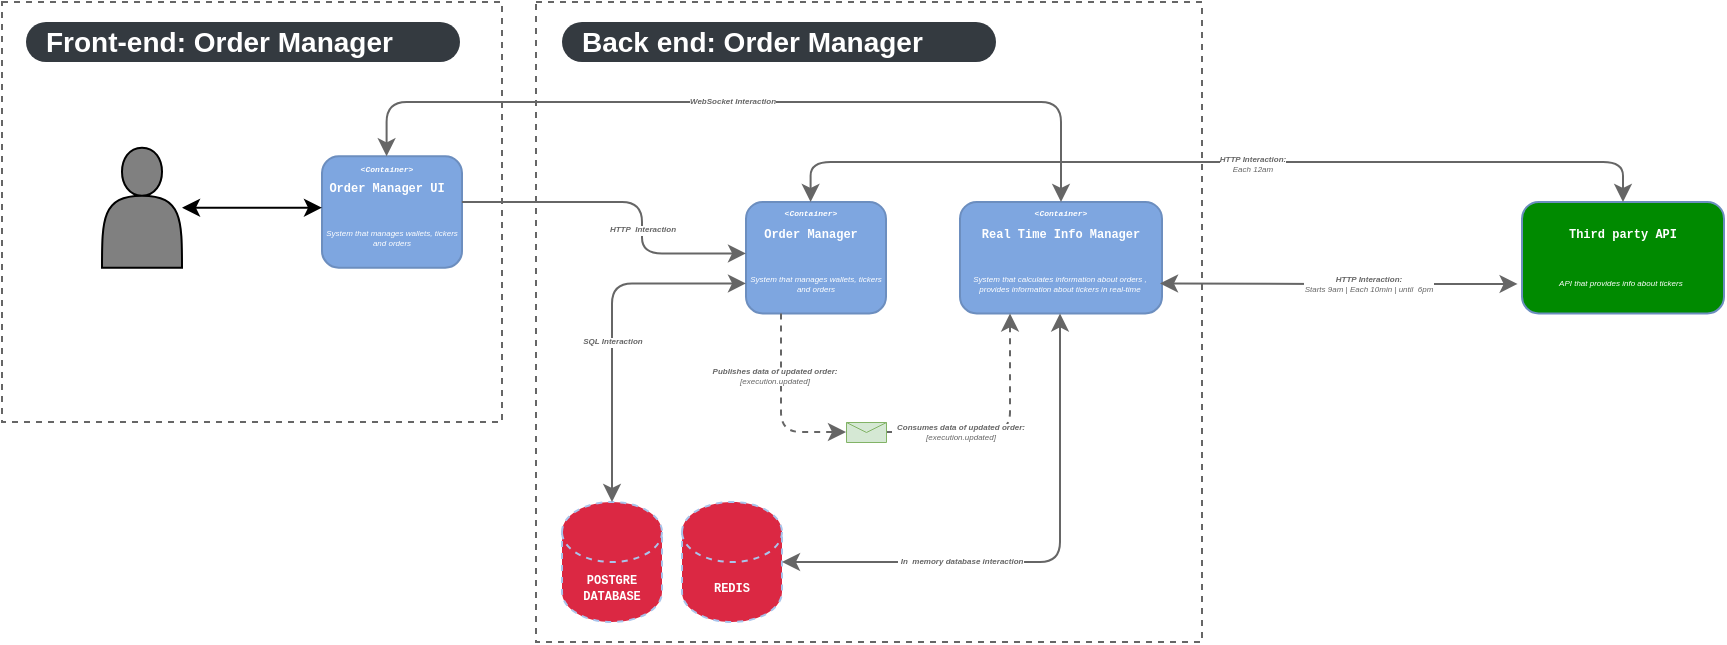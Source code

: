 <mxfile version="20.7.4" type="github">
  <diagram id="G8-z9XxRLCdR_GGqDWJ_" name="UML">
    <mxGraphModel dx="965" dy="-796" grid="1" gridSize="10" guides="1" tooltips="1" connect="1" arrows="1" fold="1" page="1" pageScale="1" pageWidth="827" pageHeight="1169" math="0" shadow="0">
      <root>
        <mxCell id="0" />
        <mxCell id="1" parent="0" />
        <mxCell id="j_ZHUDLepbIBqZkPZ3a7-9" value="" style="rounded=0;whiteSpace=wrap;html=1;fontSize=4;fillColor=none;dashed=1;fontColor=#666666;strokeColor=#666666;" parent="1" vertex="1">
          <mxGeometry x="827" y="1670" width="333" height="320" as="geometry" />
        </mxCell>
        <mxCell id="QPstVVdOQ1XcHwnL6DTK-19" value="&lt;span style=&quot;font-size: 6px;&quot;&gt;&lt;b&gt;POSTGRE&lt;br&gt;DATABASE&lt;/b&gt;&lt;/span&gt;" style="shape=cylinder3;whiteSpace=wrap;html=1;boundedLbl=1;backgroundOutline=1;size=15;dashed=1;fontFamily=Courier New;fontSize=4;fontColor=#FFFFFF;fillColor=#DB2843;strokeColor=#A9C4EB;align=center;" parent="1" vertex="1">
          <mxGeometry x="840" y="1920" width="50" height="60" as="geometry" />
        </mxCell>
        <mxCell id="QPstVVdOQ1XcHwnL6DTK-14" value="" style="group" parent="1" vertex="1" connectable="0">
          <mxGeometry x="932" y="1770" width="200" height="55.71" as="geometry" />
        </mxCell>
        <mxCell id="QPstVVdOQ1XcHwnL6DTK-15" value="" style="rounded=1;whiteSpace=wrap;html=1;fillColor=#7EA6E0;strokeColor=#6c8ebf;" parent="QPstVVdOQ1XcHwnL6DTK-14" vertex="1">
          <mxGeometry width="70" height="55.71" as="geometry" />
        </mxCell>
        <mxCell id="QPstVVdOQ1XcHwnL6DTK-16" value="&lt;font size=&quot;1&quot; color=&quot;#ffffff&quot; face=&quot;Courier New&quot; style=&quot;&quot;&gt;&lt;b style=&quot;font-size: 6px;&quot;&gt;Order Manager&lt;/b&gt;&lt;/font&gt;" style="text;html=1;strokeColor=none;fillColor=none;align=center;verticalAlign=middle;whiteSpace=wrap;rounded=0;" parent="QPstVVdOQ1XcHwnL6DTK-14" vertex="1">
          <mxGeometry y="6.964" width="64.6" height="13.927" as="geometry" />
        </mxCell>
        <mxCell id="QPstVVdOQ1XcHwnL6DTK-17" value="&lt;font size=&quot;1&quot; color=&quot;#ffffff&quot; face=&quot;Courier New&quot; style=&quot;&quot;&gt;&lt;b style=&quot;&quot;&gt;&lt;i style=&quot;font-size: 4px;&quot;&gt;&amp;lt;Container&amp;gt;&lt;/i&gt;&lt;/b&gt;&lt;/font&gt;" style="text;html=1;strokeColor=none;fillColor=none;align=center;verticalAlign=middle;whiteSpace=wrap;rounded=0;" parent="QPstVVdOQ1XcHwnL6DTK-14" vertex="1">
          <mxGeometry width="64.6" height="6.964" as="geometry" />
        </mxCell>
        <mxCell id="QPstVVdOQ1XcHwnL6DTK-27" value="&lt;i&gt;&lt;font color=&quot;#ffffff&quot;&gt;System that manages wallets, tickers and orders&lt;/font&gt;&lt;/i&gt;" style="text;html=1;strokeColor=none;fillColor=none;align=center;verticalAlign=middle;whiteSpace=wrap;rounded=0;dashed=1;fontFamily=Helvetica;fontSize=4;fontColor=#666666;" parent="QPstVVdOQ1XcHwnL6DTK-14" vertex="1">
          <mxGeometry y="25.71" width="70" height="30" as="geometry" />
        </mxCell>
        <mxCell id="QPstVVdOQ1XcHwnL6DTK-21" value="" style="group" parent="1" vertex="1" connectable="0">
          <mxGeometry x="1039" y="1770" width="101" height="55.71" as="geometry" />
        </mxCell>
        <mxCell id="QPstVVdOQ1XcHwnL6DTK-22" value="" style="rounded=1;whiteSpace=wrap;html=1;fillColor=#7EA6E0;strokeColor=#6c8ebf;" parent="QPstVVdOQ1XcHwnL6DTK-21" vertex="1">
          <mxGeometry width="101" height="55.71" as="geometry" />
        </mxCell>
        <mxCell id="QPstVVdOQ1XcHwnL6DTK-23" value="&lt;font size=&quot;1&quot; color=&quot;#ffffff&quot; face=&quot;Courier New&quot; style=&quot;&quot;&gt;&lt;b style=&quot;font-size: 6px;&quot;&gt;Real Time Info Manager&lt;/b&gt;&lt;/font&gt;" style="text;html=1;strokeColor=none;fillColor=none;align=center;verticalAlign=middle;whiteSpace=wrap;rounded=0;" parent="QPstVVdOQ1XcHwnL6DTK-21" vertex="1">
          <mxGeometry y="6.964" width="101" height="13.927" as="geometry" />
        </mxCell>
        <mxCell id="QPstVVdOQ1XcHwnL6DTK-24" value="&lt;font size=&quot;1&quot; color=&quot;#ffffff&quot; face=&quot;Courier New&quot; style=&quot;&quot;&gt;&lt;b style=&quot;&quot;&gt;&lt;i style=&quot;font-size: 4px;&quot;&gt;&amp;lt;Container&amp;gt;&lt;/i&gt;&lt;/b&gt;&lt;/font&gt;" style="text;html=1;strokeColor=none;fillColor=none;align=center;verticalAlign=middle;whiteSpace=wrap;rounded=0;" parent="QPstVVdOQ1XcHwnL6DTK-21" vertex="1">
          <mxGeometry width="101" height="6.964" as="geometry" />
        </mxCell>
        <mxCell id="QPstVVdOQ1XcHwnL6DTK-29" value="&lt;i&gt;System that calculates information about orders , provides information about tickers in real-time&lt;/i&gt;" style="text;html=1;strokeColor=none;fillColor=none;align=center;verticalAlign=middle;whiteSpace=wrap;rounded=0;dashed=1;fontFamily=Helvetica;fontSize=4;fontColor=#FFFFFF;" parent="QPstVVdOQ1XcHwnL6DTK-21" vertex="1">
          <mxGeometry y="25.71" width="100" height="30" as="geometry" />
        </mxCell>
        <mxCell id="QPstVVdOQ1XcHwnL6DTK-30" value="&lt;span style=&quot;font-size: 6px;&quot;&gt;&lt;b&gt;REDIS&lt;/b&gt;&lt;/span&gt;" style="shape=cylinder3;whiteSpace=wrap;html=1;boundedLbl=1;backgroundOutline=1;size=15;dashed=1;fontFamily=Courier New;fontSize=4;fontColor=#FFFFFF;fillColor=#DB2843;strokeColor=#A9C4EB;align=center;" parent="1" vertex="1">
          <mxGeometry x="900" y="1920" width="50" height="60" as="geometry" />
        </mxCell>
        <mxCell id="QPstVVdOQ1XcHwnL6DTK-31" style="edgeStyle=orthogonalEdgeStyle;rounded=1;orthogonalLoop=1;jettySize=auto;html=1;entryX=1;entryY=0.5;entryDx=0;entryDy=0;entryPerimeter=0;strokeColor=#666666;fontFamily=Helvetica;fontSize=4;fontColor=#FFFFFF;exitX=0.5;exitY=1;exitDx=0;exitDy=0;startArrow=classic;startFill=1;elbow=vertical;" parent="1" source="QPstVVdOQ1XcHwnL6DTK-29" target="QPstVVdOQ1XcHwnL6DTK-30" edge="1">
          <mxGeometry relative="1" as="geometry" />
        </mxCell>
        <mxCell id="QPstVVdOQ1XcHwnL6DTK-32" value="&lt;font color=&quot;#666666&quot;&gt;&lt;b&gt;&lt;i&gt;&amp;nbsp;In&amp;nbsp; memory database interaction&lt;/i&gt;&lt;/b&gt;&lt;/font&gt;" style="edgeLabel;html=1;align=center;verticalAlign=middle;resizable=0;points=[];fontSize=4;fontFamily=Helvetica;fontColor=#FFFFFF;" parent="QPstVVdOQ1XcHwnL6DTK-31" vertex="1" connectable="0">
          <mxGeometry x="-0.117" y="1" relative="1" as="geometry">
            <mxPoint x="-51" y="8" as="offset" />
          </mxGeometry>
        </mxCell>
        <mxCell id="QPstVVdOQ1XcHwnL6DTK-60" style="edgeStyle=orthogonalEdgeStyle;rounded=1;orthogonalLoop=1;jettySize=auto;html=1;entryX=0.5;entryY=0;entryDx=0;entryDy=0;entryPerimeter=0;strokeColor=#666666;fontFamily=Helvetica;fontSize=4;fontColor=#666666;startArrow=classic;startFill=1;" parent="1" source="QPstVVdOQ1XcHwnL6DTK-27" target="QPstVVdOQ1XcHwnL6DTK-19" edge="1">
          <mxGeometry relative="1" as="geometry" />
        </mxCell>
        <mxCell id="QPstVVdOQ1XcHwnL6DTK-61" value="&lt;b&gt;&lt;i&gt;SQL Interaction&lt;/i&gt;&lt;/b&gt;" style="edgeLabel;html=1;align=center;verticalAlign=middle;resizable=0;points=[];fontSize=4;fontFamily=Helvetica;fontColor=#666666;" parent="QPstVVdOQ1XcHwnL6DTK-60" vertex="1" connectable="0">
          <mxGeometry x="-0.157" relative="1" as="geometry">
            <mxPoint y="22" as="offset" />
          </mxGeometry>
        </mxCell>
        <mxCell id="ZYw7rnv3LOeR9ePvCMEc-19" value="" style="group" parent="1" vertex="1" connectable="0">
          <mxGeometry x="1320" y="1770" width="101" height="55.71" as="geometry" />
        </mxCell>
        <mxCell id="ZYw7rnv3LOeR9ePvCMEc-20" value="" style="rounded=1;whiteSpace=wrap;html=1;fillColor=#008A00;strokeColor=#6c8ebf;" parent="ZYw7rnv3LOeR9ePvCMEc-19" vertex="1">
          <mxGeometry width="101" height="55.71" as="geometry" />
        </mxCell>
        <mxCell id="ZYw7rnv3LOeR9ePvCMEc-21" value="&lt;font size=&quot;1&quot; color=&quot;#ffffff&quot; face=&quot;Courier New&quot; style=&quot;&quot;&gt;&lt;b style=&quot;font-size: 6px;&quot;&gt;Third party API&lt;/b&gt;&lt;/font&gt;" style="text;html=1;strokeColor=none;fillColor=none;align=center;verticalAlign=middle;whiteSpace=wrap;rounded=0;" parent="ZYw7rnv3LOeR9ePvCMEc-19" vertex="1">
          <mxGeometry y="6.964" width="101" height="13.927" as="geometry" />
        </mxCell>
        <mxCell id="ZYw7rnv3LOeR9ePvCMEc-23" value="&lt;i&gt;API that provides info about tickers&amp;nbsp;&lt;/i&gt;" style="text;html=1;strokeColor=none;fillColor=none;align=center;verticalAlign=middle;whiteSpace=wrap;rounded=0;dashed=1;fontFamily=Helvetica;fontSize=4;fontColor=#FFFFFF;" parent="ZYw7rnv3LOeR9ePvCMEc-19" vertex="1">
          <mxGeometry y="25.71" width="100" height="30" as="geometry" />
        </mxCell>
        <mxCell id="j_ZHUDLepbIBqZkPZ3a7-14" value="Back end: Order Manager" style="rounded=1;whiteSpace=wrap;html=1;arcSize=50;strokeColor=none;strokeWidth=1;fillColor=#343A40;fontColor=#ffffff;whiteSpace=wrap;align=left;verticalAlign=middle;spacingLeft=0;fontStyle=1;fontSize=14;spacing=10;dashed=1;" parent="1" vertex="1">
          <mxGeometry x="840" y="1680" width="217" height="20" as="geometry" />
        </mxCell>
        <mxCell id="j_ZHUDLepbIBqZkPZ3a7-31" value="" style="rounded=0;whiteSpace=wrap;html=1;fontSize=4;fillColor=none;dashed=1;fontColor=#666666;strokeColor=#666666;" parent="1" vertex="1">
          <mxGeometry x="560" y="1670" width="250" height="210" as="geometry" />
        </mxCell>
        <mxCell id="j_ZHUDLepbIBqZkPZ3a7-61" value="Front-end: Order Manager" style="rounded=1;whiteSpace=wrap;html=1;arcSize=50;strokeColor=none;strokeWidth=1;fillColor=#343A40;fontColor=#ffffff;whiteSpace=wrap;align=left;verticalAlign=middle;spacingLeft=0;fontStyle=1;fontSize=14;spacing=10;dashed=1;" parent="1" vertex="1">
          <mxGeometry x="572" y="1680" width="217" height="20" as="geometry" />
        </mxCell>
        <mxCell id="j_ZHUDLepbIBqZkPZ3a7-63" value="" style="group" parent="1" vertex="1" connectable="0">
          <mxGeometry x="720" y="1747.15" width="70" height="55.71" as="geometry" />
        </mxCell>
        <mxCell id="j_ZHUDLepbIBqZkPZ3a7-34" value="" style="rounded=1;whiteSpace=wrap;html=1;fillColor=#7EA6E0;strokeColor=#6c8ebf;" parent="j_ZHUDLepbIBqZkPZ3a7-63" vertex="1">
          <mxGeometry width="70" height="55.71" as="geometry" />
        </mxCell>
        <mxCell id="j_ZHUDLepbIBqZkPZ3a7-35" value="&lt;font size=&quot;1&quot; color=&quot;#ffffff&quot; face=&quot;Courier New&quot; style=&quot;&quot;&gt;&lt;b style=&quot;font-size: 6px;&quot;&gt;Order Manager UI&lt;/b&gt;&lt;/font&gt;" style="text;html=1;strokeColor=none;fillColor=none;align=center;verticalAlign=middle;whiteSpace=wrap;rounded=0;" parent="j_ZHUDLepbIBqZkPZ3a7-63" vertex="1">
          <mxGeometry y="6.964" width="64.6" height="13.927" as="geometry" />
        </mxCell>
        <mxCell id="j_ZHUDLepbIBqZkPZ3a7-36" value="&lt;font size=&quot;1&quot; color=&quot;#ffffff&quot; face=&quot;Courier New&quot; style=&quot;&quot;&gt;&lt;b style=&quot;&quot;&gt;&lt;i style=&quot;font-size: 4px;&quot;&gt;&amp;lt;Container&amp;gt;&lt;/i&gt;&lt;/b&gt;&lt;/font&gt;" style="text;html=1;strokeColor=none;fillColor=none;align=center;verticalAlign=middle;whiteSpace=wrap;rounded=0;" parent="j_ZHUDLepbIBqZkPZ3a7-63" vertex="1">
          <mxGeometry width="64.6" height="6.964" as="geometry" />
        </mxCell>
        <mxCell id="j_ZHUDLepbIBqZkPZ3a7-37" value="&lt;i&gt;&lt;font color=&quot;#ffffff&quot;&gt;System that manages wallets, tickers and orders&lt;/font&gt;&lt;/i&gt;" style="text;html=1;strokeColor=none;fillColor=none;align=center;verticalAlign=middle;whiteSpace=wrap;rounded=0;dashed=1;fontFamily=Helvetica;fontSize=4;fontColor=#666666;" parent="j_ZHUDLepbIBqZkPZ3a7-63" vertex="1">
          <mxGeometry y="25.71" width="70" height="30" as="geometry" />
        </mxCell>
        <mxCell id="j_ZHUDLepbIBqZkPZ3a7-67" style="edgeStyle=orthogonalEdgeStyle;rounded=1;orthogonalLoop=1;jettySize=auto;html=1;entryX=0;entryY=0;entryDx=0;entryDy=0;strokeColor=#666666;fontFamily=Helvetica;fontSize=4;fontColor=#666666;" parent="1" target="QPstVVdOQ1XcHwnL6DTK-27" edge="1">
          <mxGeometry relative="1" as="geometry">
            <mxPoint x="790" y="1770" as="sourcePoint" />
            <mxPoint x="932" y="1795.71" as="targetPoint" />
            <Array as="points">
              <mxPoint x="790" y="1770" />
              <mxPoint x="880" y="1770" />
              <mxPoint x="880" y="1796" />
            </Array>
          </mxGeometry>
        </mxCell>
        <mxCell id="j_ZHUDLepbIBqZkPZ3a7-68" value="&lt;b&gt;&lt;i&gt;HTTP&amp;nbsp; Interaction&lt;/i&gt;&lt;/b&gt;" style="edgeLabel;html=1;align=center;verticalAlign=middle;resizable=0;points=[];fontSize=4;fontFamily=Helvetica;fontColor=#666666;" parent="j_ZHUDLepbIBqZkPZ3a7-67" vertex="1" connectable="0">
          <mxGeometry x="-0.157" relative="1" as="geometry">
            <mxPoint x="19" y="14" as="offset" />
          </mxGeometry>
        </mxCell>
        <mxCell id="j_ZHUDLepbIBqZkPZ3a7-69" style="edgeStyle=orthogonalEdgeStyle;rounded=1;orthogonalLoop=1;jettySize=auto;html=1;entryX=0.5;entryY=0;entryDx=0;entryDy=0;strokeColor=#666666;fontFamily=Helvetica;fontSize=4;fontColor=#666666;exitX=0.5;exitY=0;exitDx=0;exitDy=0;startArrow=classic;startFill=1;" parent="1" source="j_ZHUDLepbIBqZkPZ3a7-36" target="QPstVVdOQ1XcHwnL6DTK-24" edge="1">
          <mxGeometry relative="1" as="geometry">
            <mxPoint x="896" y="1720.0" as="sourcePoint" />
            <mxPoint x="1038" y="1742.85" as="targetPoint" />
            <Array as="points">
              <mxPoint x="752" y="1720" />
              <mxPoint x="1090" y="1720" />
            </Array>
          </mxGeometry>
        </mxCell>
        <mxCell id="j_ZHUDLepbIBqZkPZ3a7-70" value="&lt;b&gt;&lt;i&gt;WebSocket Interaction&lt;/i&gt;&lt;/b&gt;" style="edgeLabel;html=1;align=center;verticalAlign=middle;resizable=0;points=[];fontSize=4;fontFamily=Helvetica;fontColor=#666666;" parent="j_ZHUDLepbIBqZkPZ3a7-69" vertex="1" connectable="0">
          <mxGeometry x="-0.157" relative="1" as="geometry">
            <mxPoint x="25" as="offset" />
          </mxGeometry>
        </mxCell>
        <mxCell id="j_ZHUDLepbIBqZkPZ3a7-78" style="edgeStyle=entityRelationEdgeStyle;rounded=0;orthogonalLoop=1;jettySize=auto;html=1;entryX=0;entryY=0;entryDx=0;entryDy=0;fontSize=16;fontColor=#666666;startArrow=classic;startFill=1;elbow=vertical;" parent="1" source="j_ZHUDLepbIBqZkPZ3a7-76" target="j_ZHUDLepbIBqZkPZ3a7-37" edge="1">
          <mxGeometry relative="1" as="geometry" />
        </mxCell>
        <mxCell id="j_ZHUDLepbIBqZkPZ3a7-76" value="" style="shape=actor;whiteSpace=wrap;html=1;rounded=0;strokeColor=default;fontSize=16;fontColor=#666666;fillColor=#808080;" parent="1" vertex="1">
          <mxGeometry x="610" y="1742.86" width="40" height="60" as="geometry" />
        </mxCell>
        <mxCell id="j_ZHUDLepbIBqZkPZ3a7-115" style="edgeStyle=orthogonalEdgeStyle;rounded=1;orthogonalLoop=1;jettySize=auto;html=1;entryX=0;entryY=0.5;entryDx=0;entryDy=0;strokeColor=#666666;fontFamily=Helvetica;fontSize=4;fontColor=#666666;dashed=1;exitX=0.25;exitY=1;exitDx=0;exitDy=0;" parent="1" source="QPstVVdOQ1XcHwnL6DTK-27" target="Q6jOi1UHWUIlSX6pkAzE-12" edge="1">
          <mxGeometry relative="1" as="geometry">
            <mxPoint x="950" y="1830" as="sourcePoint" />
            <mxPoint x="944.1" y="1930" as="targetPoint" />
            <Array as="points">
              <mxPoint x="949" y="1885" />
            </Array>
          </mxGeometry>
        </mxCell>
        <mxCell id="j_ZHUDLepbIBqZkPZ3a7-116" value="&lt;b style=&quot;font-style: italic;&quot;&gt;Publishes data of updated order:&lt;/b&gt;&lt;br&gt;&lt;i&gt;[execution.updated]&lt;/i&gt;" style="edgeLabel;html=1;align=center;verticalAlign=middle;resizable=0;points=[];fontSize=4;fontFamily=Helvetica;fontColor=#666666;" parent="j_ZHUDLepbIBqZkPZ3a7-115" vertex="1" connectable="0">
          <mxGeometry x="-0.157" relative="1" as="geometry">
            <mxPoint x="-4" y="-7" as="offset" />
          </mxGeometry>
        </mxCell>
        <mxCell id="j_ZHUDLepbIBqZkPZ3a7-121" style="edgeStyle=orthogonalEdgeStyle;rounded=1;orthogonalLoop=1;jettySize=auto;html=1;entryX=0.25;entryY=1;entryDx=0;entryDy=0;strokeColor=#666666;fontFamily=Helvetica;fontSize=4;fontColor=#666666;exitX=1;exitY=0.5;exitDx=0;exitDy=0;dashed=1;" parent="1" source="Q6jOi1UHWUIlSX6pkAzE-12" target="QPstVVdOQ1XcHwnL6DTK-29" edge="1">
          <mxGeometry relative="1" as="geometry">
            <mxPoint x="979.1" y="1930" as="sourcePoint" />
            <mxPoint x="954.1" y="1940" as="targetPoint" />
            <Array as="points">
              <mxPoint x="1064" y="1885" />
            </Array>
          </mxGeometry>
        </mxCell>
        <mxCell id="j_ZHUDLepbIBqZkPZ3a7-122" value="&lt;b style=&quot;font-style: italic;&quot;&gt;Consumes data of updated order:&lt;/b&gt;&lt;br&gt;&lt;i&gt;[execution.updated]&lt;/i&gt;" style="edgeLabel;html=1;align=center;verticalAlign=middle;resizable=0;points=[];fontSize=4;fontFamily=Helvetica;fontColor=#666666;" parent="j_ZHUDLepbIBqZkPZ3a7-121" vertex="1" connectable="0">
          <mxGeometry x="-0.157" relative="1" as="geometry">
            <mxPoint x="-14" as="offset" />
          </mxGeometry>
        </mxCell>
        <mxCell id="Q6jOi1UHWUIlSX6pkAzE-12" value="" style="shape=message;html=1;html=1;outlineConnect=0;labelPosition=center;verticalLabelPosition=bottom;align=center;verticalAlign=top;strokeWidth=0.5;fillColor=#d5e8d4;strokeColor=#82b366;" vertex="1" parent="1">
          <mxGeometry x="982" y="1880" width="20" height="10" as="geometry" />
        </mxCell>
        <mxCell id="Q6jOi1UHWUIlSX6pkAzE-18" style="edgeStyle=orthogonalEdgeStyle;rounded=1;orthogonalLoop=1;jettySize=auto;html=1;entryX=1;entryY=0.5;entryDx=0;entryDy=0;strokeColor=#666666;fontFamily=Helvetica;fontSize=4;fontColor=#666666;startArrow=classic;startFill=1;exitX=-0.022;exitY=0.509;exitDx=0;exitDy=0;exitPerimeter=0;" edge="1" parent="1" source="ZYw7rnv3LOeR9ePvCMEc-23" target="QPstVVdOQ1XcHwnL6DTK-29">
          <mxGeometry relative="1" as="geometry">
            <mxPoint x="1207" y="1830.36" as="sourcePoint" />
            <mxPoint x="1140.0" y="1939.65" as="targetPoint" />
          </mxGeometry>
        </mxCell>
        <mxCell id="Q6jOi1UHWUIlSX6pkAzE-19" value="&lt;i style=&quot;&quot;&gt;&lt;b&gt;HTTP Interaction:&lt;/b&gt;&lt;br&gt;Starts 9am | Each 10min | until&amp;nbsp; 6pm&lt;br&gt;&lt;/i&gt;" style="edgeLabel;html=1;align=center;verticalAlign=middle;resizable=0;points=[];fontSize=4;fontFamily=Helvetica;fontColor=#666666;" vertex="1" connectable="0" parent="Q6jOi1UHWUIlSX6pkAzE-18">
          <mxGeometry x="-0.157" relative="1" as="geometry">
            <mxPoint as="offset" />
          </mxGeometry>
        </mxCell>
        <mxCell id="Q6jOi1UHWUIlSX6pkAzE-20" style="edgeStyle=orthogonalEdgeStyle;rounded=1;orthogonalLoop=1;jettySize=auto;html=1;entryX=0.5;entryY=0;entryDx=0;entryDy=0;strokeColor=#666666;fontFamily=Helvetica;fontSize=4;fontColor=#666666;startArrow=classic;startFill=1;exitX=0.5;exitY=0;exitDx=0;exitDy=0;" edge="1" parent="1" source="ZYw7rnv3LOeR9ePvCMEc-20" target="QPstVVdOQ1XcHwnL6DTK-17">
          <mxGeometry relative="1" as="geometry">
            <mxPoint x="1257" y="1742.862" as="sourcePoint" />
            <mxPoint x="1190" y="1852.14" as="targetPoint" />
          </mxGeometry>
        </mxCell>
        <mxCell id="Q6jOi1UHWUIlSX6pkAzE-21" value="&lt;i style=&quot;&quot;&gt;&lt;b&gt;HTTP Interaction:&lt;/b&gt;&lt;br&gt;Each 12am&lt;br&gt;&lt;/i&gt;" style="edgeLabel;html=1;align=center;verticalAlign=middle;resizable=0;points=[];fontSize=4;fontFamily=Helvetica;fontColor=#666666;" vertex="1" connectable="0" parent="Q6jOi1UHWUIlSX6pkAzE-20">
          <mxGeometry x="-0.157" relative="1" as="geometry">
            <mxPoint x="-18" y="1" as="offset" />
          </mxGeometry>
        </mxCell>
      </root>
    </mxGraphModel>
  </diagram>
</mxfile>
